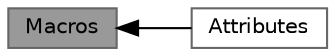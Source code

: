 digraph "Macros"
{
 // INTERACTIVE_SVG=YES
 // LATEX_PDF_SIZE
  bgcolor="transparent";
  edge [fontname=Helvetica,fontsize=10,labelfontname=Helvetica,labelfontsize=10];
  node [fontname=Helvetica,fontsize=10,shape=box,height=0.2,width=0.4];
  rankdir=LR;
  Node2 [id="Node000002",label="Attributes",height=0.2,width=0.4,color="grey40", fillcolor="white", style="filled",URL="$group__attributes.html",tooltip="macros used to provide useful attributes"];
  Node1 [id="Node000001",label="Macros",height=0.2,width=0.4,color="gray40", fillcolor="grey60", style="filled", fontcolor="black",tooltip=" "];
  Node1->Node2 [shape=plaintext, dir="back", style="solid"];
}

